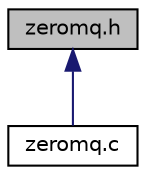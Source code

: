 digraph "zeromq.h"
{
 // LATEX_PDF_SIZE
  edge [fontname="Helvetica",fontsize="10",labelfontname="Helvetica",labelfontsize="10"];
  node [fontname="Helvetica",fontsize="10",shape=record];
  Node1 [label="zeromq.h",height=0.2,width=0.4,color="black", fillcolor="grey75", style="filled", fontcolor="black",tooltip="I/O Adapter for D-Bus."];
  Node1 -> Node2 [dir="back",color="midnightblue",fontsize="10",style="solid",fontname="Helvetica"];
  Node2 [label="zeromq.c",height=0.2,width=0.4,color="black", fillcolor="white", style="filled",URL="$zeromq_8c.html",tooltip="I/O Adapter for D-Bus."];
}
